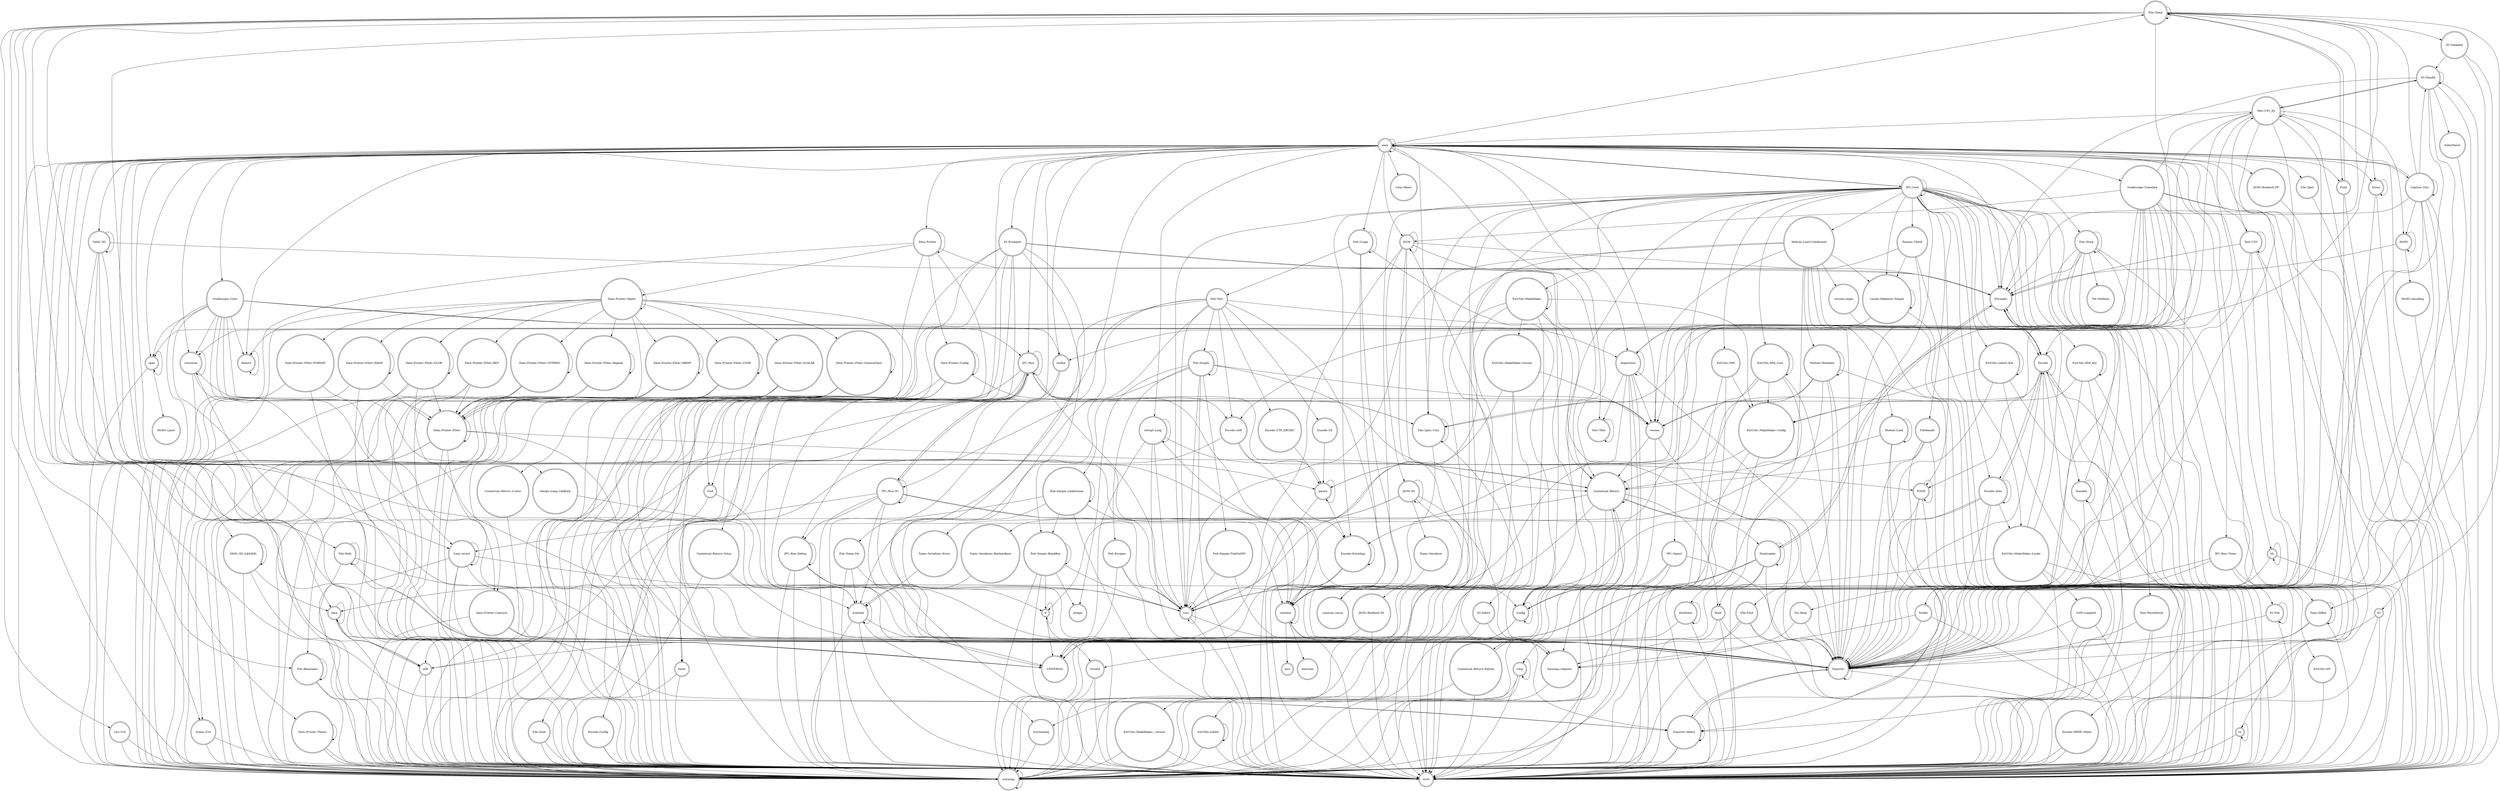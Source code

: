 digraph {
graph [overlap=false]
node [shape=doublecircle];
"File::Temp" -> "constant";
"File::Path" -> "strict";
"Storable" -> "Exporter";
"ExtUtils::MakeMaker::Config" -> "Contextual::Return";
"Module::Metadata" -> "Exporter";
"Data::Printer::Common" -> "warnings";
"IPC::Cmd" -> "ExtUtils::MM";
"diagnostics" -> "Config";
"Text::CSV" -> "Exporter";
"Data::Printer::Object" -> "Data::Printer::Filter::GenericClass";
"Text::CSV_XS" -> "UNIVERSAL";
"IPC::Run" -> "IPC::Run::Debug";
"Data::Printer::Object" -> "Data::Printer::Filter::FORMAT";
"main" -> "builtin";
"constant" -> "mro";
"File::Slurp" -> "POSIX";
"lib" -> "lib";
"File::Path" -> "vars";
"Data::Printer::Filter::GLOB" -> "Data::Printer::Filter";
"main" -> "JSON::Backend::PP";
"Gradescope::Translate" -> "warnings";
"main" -> "Cwd";
"Errno" -> "strict";
"JSON" -> "UNIVERSAL";
"File::Slurp" -> "Tie::StdHash";
"ExtUtils::MakeMaker" -> "UNIVERSAL";
"Getopt::Long" -> "vars";
"ExtUtils::MakeMaker::Config" -> "strict";
"ExtUtils::MakeMaker::version" -> "vars";
"main" -> "feature";
"YAML::XS::LibYAML" -> "YAML::XS::LibYAML";
"Encode::Alias" -> "Encode";
"FileHandle" -> "Exporter::Heavy";
"diagnostics" -> "warnings";
"ExtUtils::MakeMaker::version" -> "strict";
"IO::Handle" -> "Text::CSV_XS";
"Errno" -> "Exporter";
"main" -> "File::Basename";
"Exporter::Heavy" -> "Exporter";
"File::Temp" -> "File::Spec::Unix";
"main" -> "File::Slurp";
"ExtUtils::MM_Unix" -> "Exporter";
"IPC::Cmd" -> "strict";
"IPC::Run" -> "vars";
"XSLoader" -> "DynaLoader";
"Gradescope::Translate" -> "utf8";
"ExtUtils::MY" -> "strict";
"File::Spec" -> "strict";
"Data::Printer" -> "Data::Printer::Common";
"YAML::XS::LibYAML" -> "strict";
"Carp" -> "overloading";
"IO::Handle" -> "Symbol";
"Pod::Text" -> "Encode::Config";
"File::Path" -> "File::Path";
"IO::File" -> "IO::File";
"main" -> "diagnostics";
"vars" -> "strict";
"IPC::Cmd" -> "Locale::Maketext::Simple";
"Data::Printer::Filter::HASH" -> "Data::Printer::Filter";
"Encode::Alias" -> "constant";
"ExtUtils::Liblist::Kid" -> "strict";
"JSON" -> "Exporter::Heavy";
"PerlIO::encoding" -> "strict";
"main" -> "Errno";
"parent" -> "parent";
"IO::Seekable" -> "IO::Handle";
"IPC::Cmd" -> "Encode::Alias";
"ExtUtils::MM_Unix" -> "warnings";
"Module::Load" -> "strict";
"File::Find" -> "warnings";
"Text::Tabs" -> "Text::Tabs";
"Getopt::Long::CallBack" -> "overload";
"Contextual::Return" -> "Exporter";
"Time::HiRes" -> "Exporter";
"Data::Printer::Object" -> "Data::Printer::Object";
"Pod::Text" -> "Encode";
"main" -> "File::Temp::Dir";
"Pod::Text" -> "warnings";
"IO::Handle" -> "SelectSaver";
"Data::Printer::Filter::REF" -> "strict";
"Text::CSV" -> "strict";
"Time::HiRes" -> "strict";
"File::Slurp" -> "strict";
"version" -> "Contextual::Return";
"File::Temp" -> "Scalar::Util";
"overloading" -> "warnings";
"Pod::Usage" -> "Pod::Usage";
"YAML::XS::LibYAML" -> "warnings";
"Data::Printer::Filter::GenericClass" -> "Data::Printer::Filter";
"Contextual::Return::Failure" -> "warnings";
"Text::CSV" -> "Text::CSV_XS";
"Pod::Simple::LinkSection" -> "Pod::Simple::BlackBox";
"Contextual::Return::Value" -> "overload";
"YAML::XS" -> "YAML::XS::LibYAML";
"Carp::Assert" -> "Exporter";
"JSON::XS" -> "Types::Serialiser";
"base" -> "strict";
"builtin" -> "strict";
"Capture::Tiny" -> "Capture::Tiny";
"YAML::XS" -> "XSLoader";
"IO" -> "strict";
"IO::Handle" -> "Exporter";
"Text::CSV_XS" -> "vars";
"main" -> "Data::Printer";
"File::Basename" -> "strict";
"Text::CSV_XS" -> "Exporter";
"ExtUtils::MM_Any" -> "Exporter";
"Text::CSV_XS" -> "main";
"Gradescope::Translate" -> "diagnostics";
"IPC::Cmd" -> "ExtUtils::Liblist::Kid";
"File::Basename" -> "warnings";
"Data::Printer::Config" -> "Data::Printer::Config";
"Params::Check" -> "vars";
"File::Slurp" -> "File::Slurp";
"DynaLoader" -> "attributes";
"Data::Printer" -> "warnings";
"Data::Printer::Filter::CODE" -> "Exporter";
"if" -> "if";
"Data::Printer::Config" -> "strict";
"ExtUtils::MM" -> "warnings";
"Gradescope::Translate" -> "open";
"main" -> "Exporter";
"Exporter" -> "Exporter::Heavy";
"File::Slurp" -> "Tie::Hash";
"IPC::Open3" -> "Exporter";
"Data::Printer::Filter::FORMAT" -> "strict";
"File::Temp" -> "Fcntl";
"diagnostics" -> "version";
"vars" -> "vars";
"Types::Serialiser" -> "common::sense";
"Data::Printer::Filter::Regexp" -> "strict";
"ExtUtils::Liblist" -> "warnings";
"File::Temp::Dir" -> "overload";
"builtin" -> "warnings";
"Cwd" -> "strict";
"Tie::Hash" -> "warnings::register";
"attributes" -> "attributes";
"Encode::MIME::Name" -> "strict";
"IPC::Cmd" -> "ExtUtils::MM_Any";
"IO::Select" -> "warnings::register";
"Socket" -> "Exporter";
"I18N::Langinfo" -> "Exporter";
"Gradescope::Color" -> "IPC::Run";
"Data::Printer::Filter::GenericClass" -> "Data::Printer::Filter::GenericClass";
"FileHandle" -> "Exporter";
"main" -> "JSON";
"DynaLoader" -> "strict";
"Encode::utf8" -> "Encode::Encoding";
"re" -> "strict";
"Data::Printer::Filter::VSTRING" -> "Data::Printer::Filter::VSTRING";
"Gradescope::Color" -> "version";
"ExtUtils::MakeMaker::_version" -> "strict";
"Data::Printer" -> "Data::Printer::Object";
"Module::Metadata" -> "strict";
"utf8" -> "warnings";
"Module::Metadata" -> "File::Find";
"YAML::XS" -> "Exporter";
"Encode::Alias" -> "warnings";
"Pod::Usage" -> "strict";
"File::Glob" -> "warnings";
"Capture::Tiny" -> "File::Temp";
"Pod::Escapes" -> "vars";
"Pod::Simple::BlackBox" -> "integer";
"IO::File" -> "strict";
"IO::Select" -> "strict";
"IPC::Run" -> "File::Spec::Unix";
"Scalar::Util" -> "warnings";
"Module::Load::Conditional" -> "vars";
"Pod::Simple::TiedOutFH" -> "vars";
"IPC::Run::Debug" -> "Exporter";
"Carp::Assert" -> "Carp::Assert";
"Module::Load::Conditional" -> "constant";
"Data::Printer::Filter" -> "Contextual::Return";
"Data::Printer::Filter::FORMAT" -> "Data::Printer::Filter";
"File::Temp" -> "File::Path";
"Data::Printer::Filter::GLOB" -> "Data::Printer::Filter::GLOB";
"lib" -> "strict";
"Data::Printer::Theme" -> "warnings";
"I18N::Langinfo" -> "strict";
"YAML::XS" -> "YAML::XS";
"Contextual::Return::Value" -> "Exporter";
"Pod::Escapes" -> "strict";
"Encode::Config" -> "warnings";
"DynaLoader" -> "XSLoader";
"DynaLoader" -> "vars";
"IO::Handle" -> "strict";
"XSLoader" -> "Encode";
"Encode::Encoding" -> "warnings";
"Want" -> "warnings";
"Gradescope::Color" -> "strictures";
"Pod::Simple::LinkSection" -> "strict";
"IO::Prompter" -> "if";
"Module::Load" -> "Contextual::Return";
"overload" -> "overload";
"IPC::Cmd" -> "Params::Check";
"diagnostics" -> "Carp";
"Config" -> "warnings";
"Module::Load::Conditional" -> "Exporter";
"File::Temp" -> "overload";
"Gradescope::Translate" -> "Exporter";
"Pod::Simple" -> "integer";
"Types::Serialiser::Error" -> "overload";
"Exporter::Heavy" -> "warnings";
"Data::Printer::Filter::GenericClass" -> "strict";
"IPC::Run" -> "POSIX";
"Data::Printer::Filter::GenericClass" -> "warnings";
"Pod::Text" -> "Pod::Simple";
"Data::Printer::Theme" -> "strict";
"IPC::Cmd" -> "Text::ParseWords";
"Data::Printer::Filter::GLOB" -> "warnings";
"Text::CSV_XS" -> "Encode::Encoding";
"ExtUtils::Liblist" -> "ExtUtils::Liblist";
"Text::ParseWords" -> "Exporter";
"FileHandle" -> "strict";
"diagnostics" -> "diagnostics";
"Locale::Maketext::Simple" -> "Locale::Maketext::Simple";
"Params::Check" -> "strict";
"Pod::Simple::LinkSection" -> "overload";
"strictures" -> "UNIVERSAL";
"Encode" -> "warnings";
"File::Slurp" -> "XSLoader";
"Data::Printer::Filter::SCALAR" -> "warnings";
"Data::Printer::Filter::Regexp" -> "Data::Printer::Filter::Regexp";
"Params::Check" -> "Exporter";
"Carp::Assert" -> "Exporter::Heavy";
"Data::Printer::Object" -> "strict";
"IO::Prompter" -> "Contextual::Return";
"Exporter::Heavy" -> "strict";
"Data::Printer::Common" -> "Exporter";
"PerlIO" -> "PerlIO::encoding";
"Locale::Maketext::Simple" -> "strict";
"Data::Printer::Object" -> "Data::Printer::Theme";
"Pod::Simple" -> "Pod::Simple::LinkSection";
"Data::Printer::Object" -> "Data::Printer::Filter::ARRAY";
"Text::ParseWords" -> "strict";
"Module::Load::Conditional" -> "Module::Load";
"Gradescope::Color" -> "feature";
"Pod::Text" -> "Exporter";
"IPC::Cmd" -> "ExtUtils::MakeMaker::_version";
"Data::Printer" -> "Data::Printer";
"warnings" -> "warnings";
"Locale::Maketext::Simple" -> "Contextual::Return";
"Module::Load" -> "Module::Load";
"Data::Printer" -> "Contextual::Return";
"JSON::XS" -> "Types::Serialiser::BooleanBase";
"ExtUtils::MM" -> "ExtUtils::MakeMaker::Config";
"ExtUtils::Liblist::Kid" -> "ExtUtils::Liblist::Kid";
"Data::Printer::Config" -> "warnings";
"diagnostics" -> "strict";
"Pod::Simple" -> "version";
"Data::Printer::Filter" -> "Scalar::Util";
"File::Find" -> "warnings::register";
"Encode::Alias" -> "strict";
"Pod::Text" -> "Encode::utf8";
"main" -> "Getopt::Long::CallBack";
"Symbol" -> "warnings";
"main" -> "main";
"Getopt::Long" -> "Contextual::Return";
"Gradescope::Translate" -> "Text::CSV_XS";
"Pod::Simple" -> "strict";
"Encode" -> "XSLoader";
"Storable" -> "XSLoader";
"Encode::Alias" -> "Exporter";
"Contextual::Return" -> "Contextual::Return::Failure";
"IO::Prompter" -> "Contextual::Return::Lvalue";
"Contextual::Return::Lvalue" -> "warnings";
"main" -> "IPC::Cmd";
"IPC::Run::Debug" -> "warnings";
"open" -> "open";
"ExtUtils::MM_Any" -> "warnings";
"if" -> "UNIVERSAL";
"main" -> "File::Temp";
"Text::ParseWords" -> "warnings";
"ExtUtils::Liblist::Kid" -> "warnings";
"re" -> "warnings";
"YAML::XS" -> "base";
"File::Slurp" -> "re";
"main" -> "strict";
"Data::Printer::Filter::GenericClass" -> "Exporter";
"Types::Serialiser::BooleanBase" -> "overload";
"File::Temp" -> "UNIVERSAL";
"File::Spec::Unix" -> "File::Spec::Unix";
"ExtUtils::MM" -> "strict";
"I18N::Langinfo" -> "warnings";
"IPC::Run::IO" -> "strict";
"IO::Prompter" -> "utf8";
"Getopt::Long" -> "UNIVERSAL";
"Data::Printer::Filter::GLOB" -> "strict";
"List::Util" -> "strict";
"Data::Printer::Filter::REF" -> "Data::Printer::Filter";
"Contextual::Return" -> "if";
"File::Temp" -> "Exporter";
"Data::Printer::Config" -> "File::Spec::Unix";
"Encode" -> "Exporter";
"main" -> "YAML::XS";
"Text::CSV_XS" -> "Encode::utf8";
"Carp" -> "warnings";
"File::Temp" -> "Errno";
"JSON" -> "XSLoader";
"ExtUtils::MakeMaker::Config" -> "warnings";
"main" -> "File::Spec::Unix";
"IPC::Run::Timer" -> "Exporter";
"IPC::Cmd" -> "ExtUtils::MY";
"File::Temp::Dir" -> "strict";
"attributes" -> "strict";
"IO::Prompter" -> "File::Glob";
"IO::Prompter" -> "strict";
"IO" -> "warnings";
"IPC::Cmd" -> "FileHandle";
"Module::Load::Conditional" -> "Module::Metadata";
"Data::Printer::Object" -> "Data::Printer::Filter::SCALAR";
"Data::Printer::Filter" -> "warnings";
"constant" -> "Internals";
"strictures" -> "strict";
"main" -> "Carp::Assert";
"main" -> "Capture::Tiny";
"File::Spec::Unix" -> "strict";
"Errno" -> "Errno";
"main" -> "Gradescope::Translate";
"POSIX" -> "POSIX";
"main" -> "open";
"PerlIO" -> "XSLoader";
"IO::Prompter" -> "Contextual::Return::Value";
"SelectSaver" -> "Exporter";
"Cwd" -> "Exporter";
"File::Temp" -> "List::Util";
"Data::Printer::Object" -> "Data::Printer::Filter::Regexp";
"IO::Seekable" -> "strict";
"IPC::Open3" -> "strict";
"attributes" -> "UNIVERSAL";
"IPC::Cmd" -> "ExtUtils::MakeMaker";
"base" -> "base";
"Module::Metadata" -> "warnings";
"main" -> "Getopt::Long";
"main" -> "Gradescope::Color";
"main" -> "IPC::Run";
"IPC::Run::Timer" -> "strict";
"Data::Printer::Object" -> "Data::Printer::Filter::HASH";
"Gradescope::Color" -> "diagnostics";
"Pod::Text" -> "Pod::Simple::BlackBox";
"Text::CSV" -> "Text::CSV";
"Symbol" -> "strict";
"Data::Printer::Filter::CODE" -> "warnings";
"IPC::Run" -> "IPC::Run::IO";
"constant" -> "strict";
"Data::Printer::Filter::ARRAY" -> "Data::Printer::Filter";
"IPC::Run" -> "strict";
"Pod::Text" -> "Encode::UTF_EBCDIC";
"IPC::Cmd" -> "vars";
"ExtUtils::MM_Unix" -> "ExtUtils::MakeMaker::Config";
"DynaLoader" -> "Want";
"main" -> "strictures";
"File::Temp" -> "IO::Seekable";
"Gradescope::Color" -> "warnings";
"Gradescope::Translate" -> "version";
"Data::Printer::Filter::VSTRING" -> "warnings";
"Gradescope::Translate" -> "builtin";
"Pod::Usage" -> "Config";
"File::Find" -> "Exporter";
"IPC::Run::Debug" -> "IPC::Run::Debug";
"IPC::Run" -> "IPC::Run";
"ExtUtils::MakeMaker::Locale" -> "base";
"ExtUtils::MM_Any" -> "ExtUtils::MakeMaker::Config";
"Getopt::Long" -> "constant";
"Data::Printer::Filter::ARRAY" -> "warnings";
"IO::Handle" -> "XSLoader";
"Pod::Simple::BlackBox" -> "if";
"constant" -> "constant";
"Contextual::Return::Failure" -> "Contextual::Return";
"Pod::Simple::BlackBox" -> "warnings";
"IPC::Run::Timer" -> "warnings";
"Carp::Assert" -> "warnings";
"Capture::Tiny" -> "PerlIO";
"Contextual::Return" -> "Want";
"base" -> "utf8";
"PerlIO" -> "PerlIO";
"Data::Printer::Filter" -> "Data::Printer::Filter";
"IPC::Run::IO" -> "vars";
"strictures" -> "version";
"main" -> "UNIVERSAL";
"Capture::Tiny" -> "main";
"Module::Load::Conditional" -> "Locale::Maketext::Simple";
"Encode" -> "Storable";
"Data::Printer::Filter::ARRAY" -> "strict";
"Want" -> "strict";
"Contextual::Return" -> "DynaLoader";
"Pod::Simple::LinkSection" -> "Pod::Simple::LinkSection";
"Pod::Simple" -> "Pod::Escapes";
"Fcntl" -> "Exporter";
"ExtUtils::MakeMaker::Locale" -> "XSLoader";
"Text::CSV_XS" -> "PerlIO";
"Encode" -> "Encode::Alias";
"overload" -> "strict";
"Encode" -> "Encode";
"ExtUtils::MakeMaker::Locale" -> "I18N::Langinfo";
"Gradescope::Translate" -> "JSON";
"File::Path" -> "Exporter";
"ExtUtils::MakeMaker" -> "ExtUtils::MakeMaker::version";
"Pod::Usage" -> "Pod::Text";
"Pod::Simple" -> "Contextual::Return";
"IPC::Cmd" -> "ExtUtils::MakeMaker::Locale";
"ExtUtils::Liblist" -> "strict";
"Time::HiRes" -> "Exporter::Heavy";
"main" -> "Text::Tabs";
"Fcntl" -> "strict";
"YAML::XS" -> "constant";
"Data::Printer::Filter" -> "Exporter";
"ExtUtils::MakeMaker" -> "Config";
"ExtUtils::MakeMaker" -> "strict";
"Carp" -> "strict";
"ExtUtils::MM_Unix" -> "vars";
"IPC::Run" -> "warnings";
"Encode::Config" -> "strict";
"IPC::Cmd" -> "ExtUtils::Liblist";
"re" -> "re";
"open" -> "warnings";
"File::Temp::Dir" -> "Exporter";
"File::Temp" -> "strict";
"Data::Printer::Filter::HASH" -> "warnings";
"Gradescope::Translate" -> "Carp::Assert";
"JSON::XS" -> "Types::Serialiser::Error";
"main" -> "lib";
"Pod::Text" -> "vars";
"Encode::utf8" -> "bytes";
"Pod::Text" -> "Encode::XS";
"Data::Printer::Object" -> "Data::Printer::Filter::GLOB";
"ExtUtils::MakeMaker::version" -> "version";
"File::Spec::Unix" -> "constant";
"JSON" -> "JSON";
"Gradescope::Color" -> "open";
"parent" -> "strict";
"constant" -> "warnings::register";
"Text::CSV_XS" -> "Encode";
"Exporter::Heavy" -> "Exporter::Heavy";
"IPC::Cmd" -> "Encode::Encoding";
"Text::CSV" -> "XSLoader";
"IPC::Run" -> "UNIVERSAL";
"IO::Prompter" -> "warnings";
"JSON" -> "Exporter";
"ExtUtils::MakeMaker" -> "Exporter";
"main" -> "Carp::Heavy";
"main" -> "Text::CSV";
"Config" -> "strict";
"File::Basename" -> "File::Basename";
"IPC::Cmd" -> "Time::HiRes";
"Capture::Tiny" -> "IO::Handle";
"bytes" -> "strict";
"File::Glob" -> "strict";
"ExtUtils::MakeMaker::Locale" -> "warnings";
"ExtUtils::MakeMaker" -> "ExtUtils::MakeMaker::Config";
"Encode::UTF_EBCDIC" -> "parent";
"Encode" -> "strict";
"Capture::Tiny" -> "strict";
"Module::Metadata" -> "File::Spec::Unix";
"IPC::Run" -> "Encode::utf8";
"Storable" -> "Storable";
"if" -> "strict";
"strictures" -> "warnings";
"Data::Printer::Filter::SCALAR" -> "Data::Printer::Filter";
"Pod::Simple::BlackBox" -> "strict";
"ExtUtils::MakeMaker::Locale" -> "strict";
"main" -> "IPC::Run::IO";
"Text::CSV" -> "vars";
"Data::Printer::Filter::CODE" -> "Data::Printer::Filter";
"warnings::register" -> "warnings";
"POSIX" -> "strict";
"DynaLoader" -> "DynaLoader";
"IPC::Cmd" -> "Encode";
"main" -> "Fcntl";
"Encode::Encoding" -> "constant";
"ExtUtils::MM_Any" -> "ExtUtils::MM_Any";
"Data::Printer::Filter::GLOB" -> "Exporter";
"Data::Printer::Filter::Regexp" -> "Data::Printer::Filter";
"Getopt::Long" -> "Getopt::Long";
"ExtUtils::Liblist::Kid" -> "Exporter";
"Capture::Tiny" -> "Time::HiRes";
"Pod::Usage" -> "Exporter";
"POSIX" -> "Exporter";
"JSON::XS" -> "Exporter";
"Data::Printer::Object" -> "Data::Printer::Filter::VSTRING";
"IO::File" -> "Exporter";
"ExtUtils::Liblist::Kid" -> "ExtUtils::MakeMaker::Config";
"Data::Printer::Filter::VSTRING" -> "Data::Printer::Filter";
"Module::Metadata" -> "version";
"main" -> "warnings";
"Data::Printer::Filter::SCALAR" -> "strict";
"Gradescope::Color" -> "parent";
"JSON::XS" -> "JSON::XS";
"Text::CSV_XS" -> "IO::Handle";
"IPC::Run::IO" -> "IPC::Run::Debug";
"Text::CSV" -> "UNIVERSAL";
"File::Temp" -> "XSLoader";
"Module::Load" -> "warnings";
"IPC::Cmd" -> "constant";
"Module::Load::Conditional" -> "version::regex";
"Data::Printer::Filter::SCALAR" -> "Exporter";
"Storable" -> "warnings";
"overload" -> "overloading";
"ExtUtils::MakeMaker::Locale" -> "Encode";
"Carp::Assert" -> "strict";
"main" -> "IPC::Run::Timer";
"Getopt::Long" -> "Exporter";
"Exporter" -> "strict";
"Gradescope::Color" -> "Exporter";
"Locale::Maketext::Simple" -> "diagnostics";
"File::Find" -> "strict";
"Contextual::Return" -> "Contextual::Return";
"IPC::Run::IO" -> "IPC::Run::IO";
"vars" -> "warnings::register";
"Pod::Simple::LinkSection" -> "utf8";
"Want" -> "Exporter";
"Module::Load::Conditional" -> "version";
"parent" -> "Encode::Encoding";
"Data::Printer::Filter" -> "strict";
"Data::Printer::Filter::HASH" -> "strict";
"Data::Printer::Filter::CODE" -> "strict";
"Gradescope::Translate" -> "parent";
"Module::Load::Conditional" -> "strict";
"main" -> "IO::Prompter";
"IPC::Cmd" -> "Exporter";
"IPC::Run::Debug" -> "vars";
"Fcntl" -> "File::Temp";
"Data::Printer::Filter::CODE" -> "Data::Printer::Filter::CODE";
"Text::CSV_XS" -> "warnings";
"main" -> "Pod::Usage";
"Encode::utf8" -> "parent";
"List::Util" -> "warnings";
"Data::Printer::Config" -> "File::Basename";
"Capture::Tiny" -> "Exporter";
"IO::Prompter" -> "Exporter";
"IPC::Cmd" -> "XSLoader";
"overload" -> "warnings::register";
"IPC::Cmd" -> "IPC::Cmd";
"main" -> "Config";
"Encode::XS" -> "parent";
"IPC::Cmd" -> "File::Spec::Unix";
"ExtUtils::MakeMaker" -> "warnings";
"IPC::Cmd" -> "POSIX";
"IPC::Run" -> "Exporter";
"Encode::Alias" -> "Encode::Alias";
"IPC::Cmd" -> "main";
"Gradescope::Translate" -> "feature";
"bytes" -> "warnings";
"JSON" -> "JSON::XS";
"main" -> "Symbol";
"Text::CSV_XS" -> "Text::CSV_XS";
"IPC::Run" -> "constant";
"version" -> "strict";
"Contextual::Return" -> "Config";
"Encode::Alias" -> "ExtUtils::MakeMaker::Locale";
"File::Temp" -> "File::Temp";
"diagnostics" -> "Exporter";
"main" -> "File::Spec";
"IPC::Run" -> "bytes";
"Data::Printer" -> "strict";
"IO" -> "Exporter";
"DynaLoader" -> "Config";
"ExtUtils::MM_Any" -> "strict";
"Socket" -> "warnings::register";
"base" -> "UNIVERSAL";
"Contextual::Return::Value" -> "warnings";
"File::Slurp" -> "Exporter";
"lib" -> "Config";
"Gradescope::Color" -> "Carp::Assert";
"main" -> "Exporter::Heavy";
"Data::Printer::Filter" -> "Data::Printer::Common";
"Pod::Simple" -> "Pod::Simple::TiedOutFH";
"Data::Printer::Object" -> "Data::Printer::Filter::REF";
"strictures" -> "strictures";
"YAML::XS::LibYAML" -> "base";
"IPC::Run::IO" -> "constant";
"POSIX" -> "warnings";
"Pod::Escapes" -> "warnings";
"Pod::Simple" -> "Pod::Simple";
"IPC::Open3" -> "warnings";
"main" -> "utf8";
"Params::Check" -> "Locale::Maketext::Simple";
"Data::Printer::Theme" -> "Data::Printer::Theme";
"Encode" -> "constant";
"Encode" -> "Encode::MIME::Name";
"version" -> "warnings::register";
"Module::Load::Conditional" -> "warnings";
"IPC::Cmd" -> "IO::File";
"Data::Printer::Filter::ARRAY" -> "Data::Printer::Filter::ARRAY";
"Encode::MIME::Name" -> "warnings";
"IPC::Cmd" -> "IPC::Open3";
"Config" -> "Config";
"Data::Printer::Filter::VSTRING" -> "strict";
"IPC::Run::IO" -> "Exporter";
"overload" -> "warnings";
"Time::HiRes" -> "Time::HiRes";
"IPC::Cmd" -> "Socket";
"IO::Prompter" -> "XSLoader";
"IPC::Run::Debug" -> "strict";
"IO::Handle" -> "IO";
"IPC::Cmd" -> "IO::Select";
"Capture::Tiny" -> "UNIVERSAL";
"IPC::Open3" -> "constant";
"Data::Printer::Filter::REF" -> "warnings";
"Exporter" -> "Exporter";
"Text::CSV_XS" -> "strict";
"File::Temp" -> "parent";
"utf8" -> "strict";
"Pod::Simple::BlackBox" -> "vars";
"IPC::Run::Timer" -> "vars";
"Pod::Simple::BlackBox" -> "Pod::Simple::BlackBox";
"IPC::Run::IO" -> "IPC::Run";
"Tie::Hash" -> "Exporter";
"IPC::Cmd" -> "Module::Load::Conditional";
"Encode::Encoding" -> "Encode::Encoding";
"JSON::XS" -> "common::sense";
"File::Slurp" -> "warnings";
"ExtUtils::MakeMaker" -> "ExtUtils::MakeMaker";
"Pod::Text" -> "strict";
"Data::Printer::Object" -> "Data::Printer::Filter::CODE";
"Carp::Assert" -> "vars";
"ExtUtils::MM_Unix" -> "ExtUtils::MM_Unix";
"open" -> "PerlIO::Layer";
"JSON::Backend::PP" -> "strict";
"Gradescope::Color" -> "builtin";
"main" -> "XSLoader";
"Pod::Simple" -> "vars";
"Data::Printer" -> "Data::Printer::Config";
"Data::Printer::Common" -> "strict";
"ExtUtils::MakeMaker::_version" -> "warnings";
"JSON" -> "strict";
"Module::Metadata" -> "Module::Metadata";
"Data::Printer::Filter::FORMAT" -> "warnings";
"Encode" -> "version";
"IPC::Run::IO" -> "warnings";
"Capture::Tiny" -> "XSLoader";
"IO::Seekable" -> "Exporter";
"JSON" -> "JSON::Backend::XS";
"Contextual::Return" -> "warnings";
"Data::Printer::Filter::HASH" -> "Data::Printer::Filter::HASH";
"Data::Printer::Config" -> "Cwd";
"Pod::Simple::LinkSection" -> "vars";
"IO::Handle" -> "IO::Handle";
"Socket" -> "strict";
"Data::Printer::Object" -> "Data::Printer::Filter";
"Data::Printer::Filter::Regexp" -> "warnings";
"IPC::Cmd" -> "ExtUtils::MM_Unix";
"Gradescope::Translate" -> "strictures";
"FileHandle" -> "Contextual::Return";
"Scalar::Util" -> "strict";
"ExtUtils::MakeMaker::version" -> "warnings";
"ExtUtils::MM_Unix" -> "strict";
"Encode::Encoding" -> "strict";
"feature" -> "feature";
"JSON::Backend::XS" -> "strict";
"Contextual::Return::Failure" -> "strict";
"diagnostics" -> "Text::Tabs";
"version::regex" -> "strict";
"main" -> "version";
"IPC::Run::IO" -> "UNIVERSAL";
"Pod::Simple::TiedOutFH" -> "Exporter";
"Carp" -> "Carp";
"JSON::Backend::XS" -> "UNIVERSAL";
"Gradescope::Color" -> "utf8";
"Contextual::Return" -> "strict";
}
